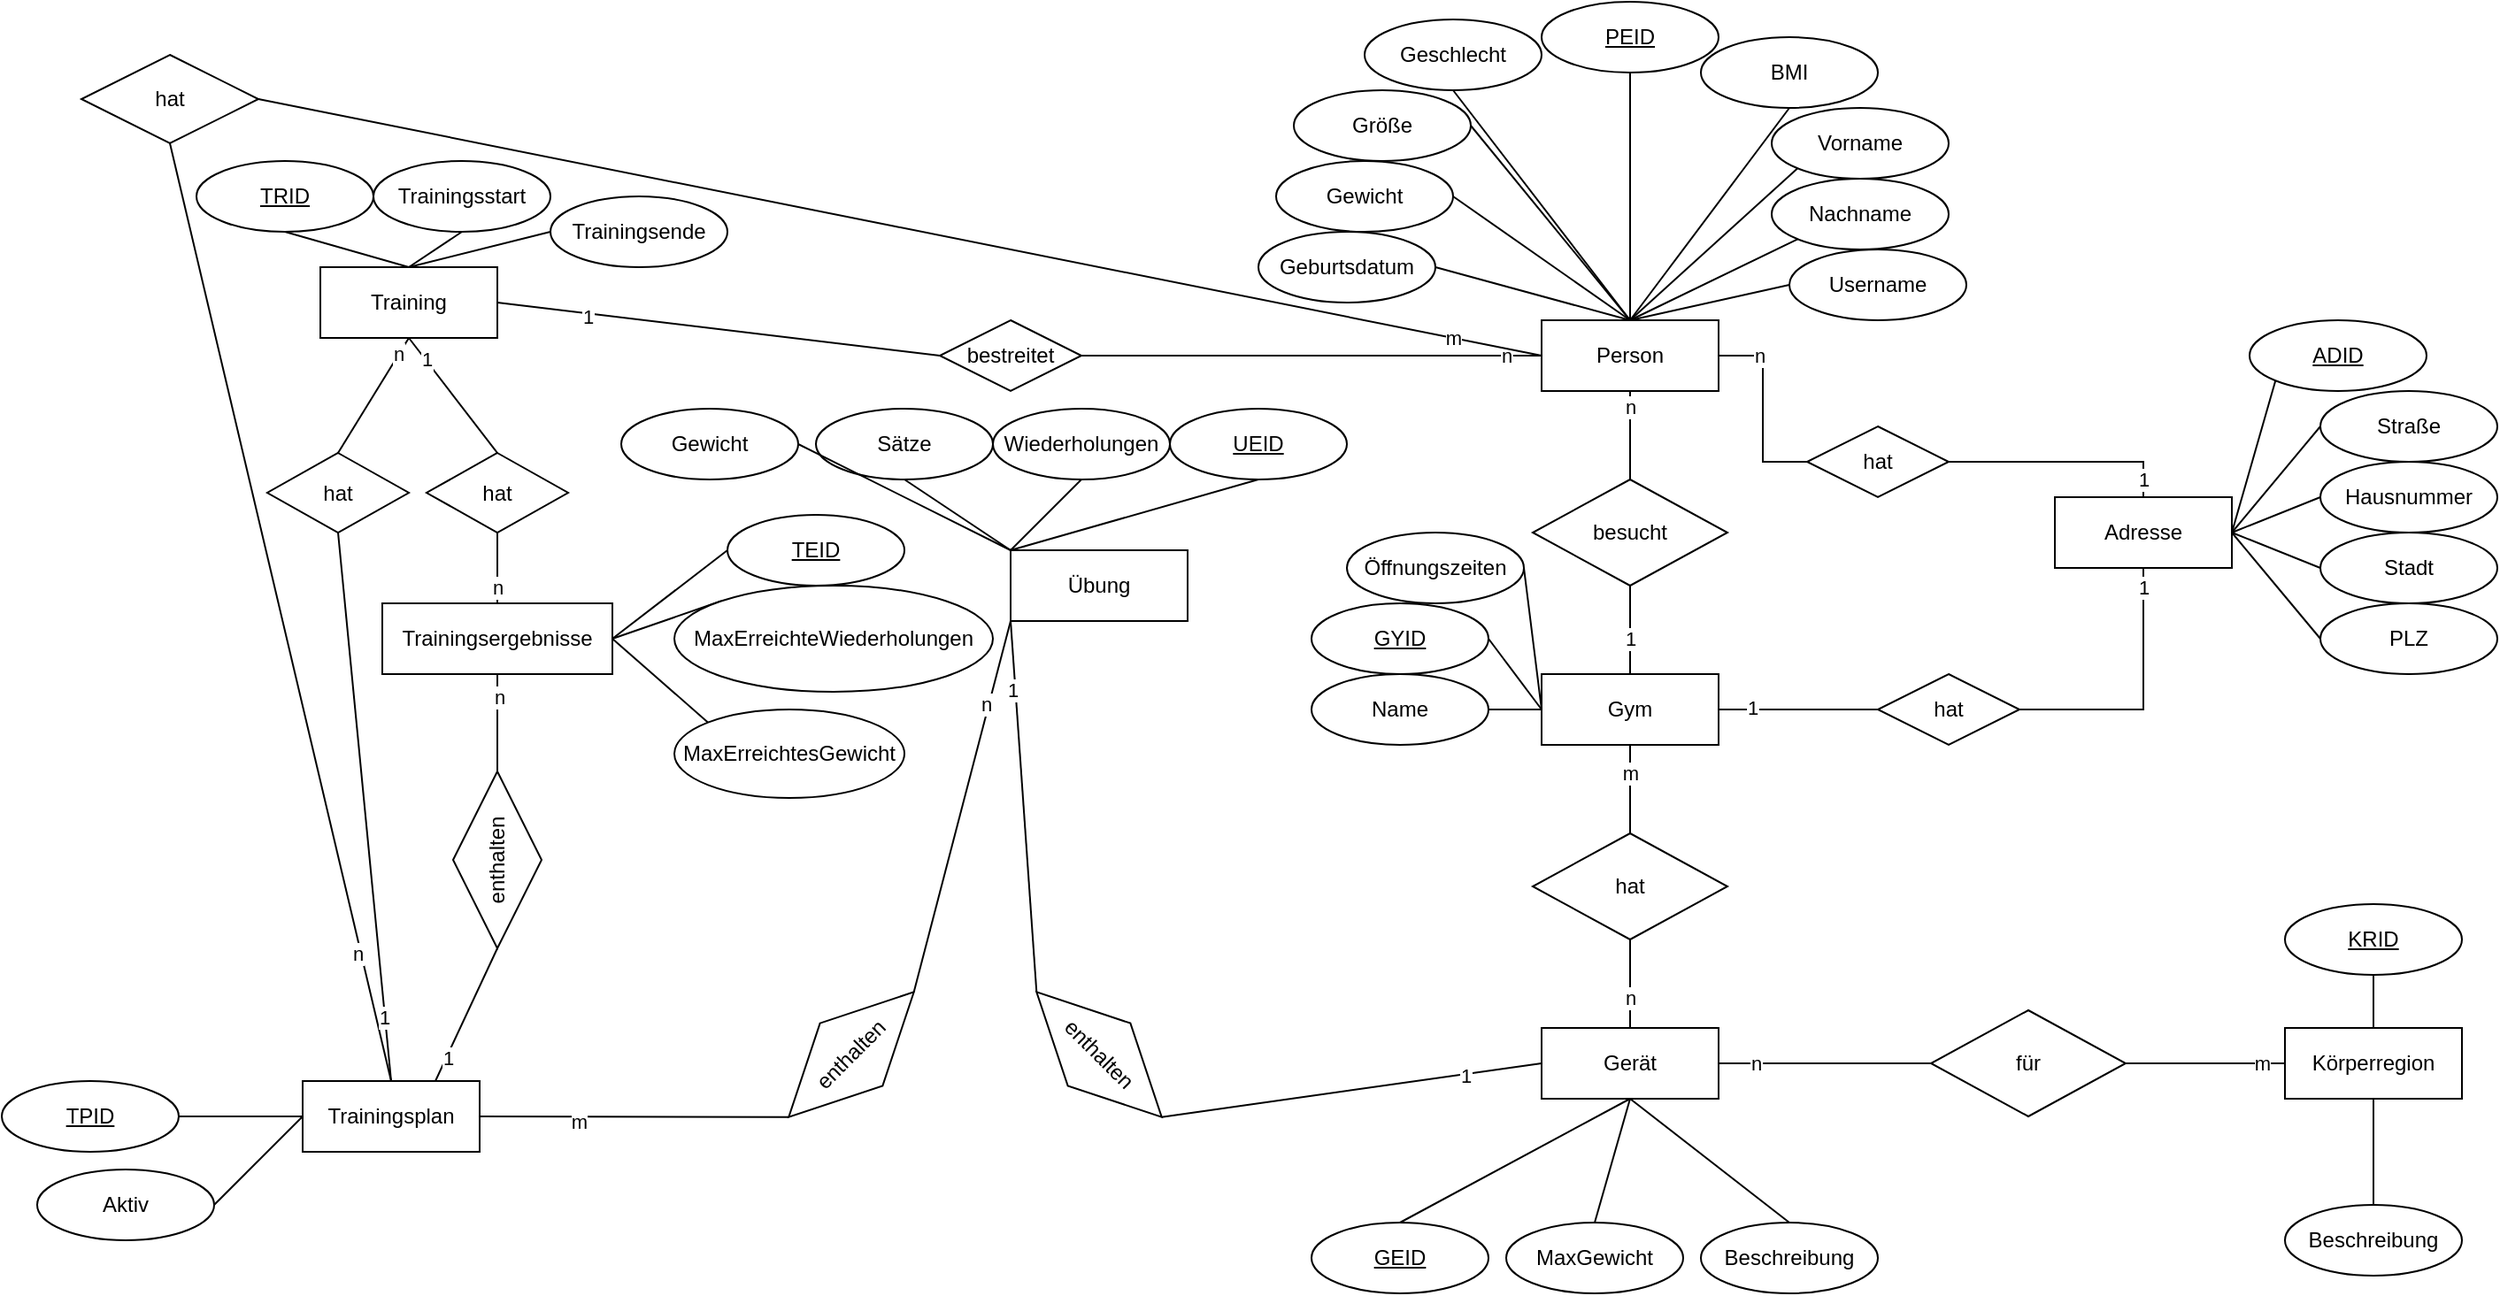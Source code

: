 <mxfile version="19.0.3" type="device"><diagram id="R2lEEEUBdFMjLlhIrx00" name="Page-1"><mxGraphModel dx="1952" dy="857" grid="1" gridSize="10" guides="1" tooltips="1" connect="1" arrows="1" fold="1" page="1" pageScale="1" pageWidth="850" pageHeight="1100" background="none" math="0" shadow="0" extFonts="Permanent Marker^https://fonts.googleapis.com/css?family=Permanent+Marker"><root><mxCell id="0"/><mxCell id="1" parent="0"/><mxCell id="wEIFyuLLMiBeDVuU5zox-15" style="edgeStyle=orthogonalEdgeStyle;rounded=0;orthogonalLoop=1;jettySize=auto;html=1;exitX=0.5;exitY=1;exitDx=0;exitDy=0;entryX=0.5;entryY=0;entryDx=0;entryDy=0;endArrow=none;endFill=0;" parent="1" source="wEIFyuLLMiBeDVuU5zox-1" target="wEIFyuLLMiBeDVuU5zox-14" edge="1"><mxGeometry relative="1" as="geometry"><Array as="points"><mxPoint x="350" y="320"/><mxPoint x="350" y="320"/></Array></mxGeometry></mxCell><mxCell id="wEIFyuLLMiBeDVuU5zox-53" value="n" style="edgeLabel;html=1;align=center;verticalAlign=middle;resizable=0;points=[];rounded=0;" parent="wEIFyuLLMiBeDVuU5zox-15" vertex="1" connectable="0"><mxGeometry x="-0.78" y="1" relative="1" as="geometry"><mxPoint x="-1" y="3" as="offset"/></mxGeometry></mxCell><mxCell id="wEIFyuLLMiBeDVuU5zox-121" style="edgeStyle=none;rounded=0;orthogonalLoop=1;jettySize=auto;html=1;exitX=0;exitY=0.5;exitDx=0;exitDy=0;entryX=1;entryY=0.5;entryDx=0;entryDy=0;endArrow=none;endFill=0;" parent="1" source="wEIFyuLLMiBeDVuU5zox-1" target="wEIFyuLLMiBeDVuU5zox-120" edge="1"><mxGeometry relative="1" as="geometry"/></mxCell><mxCell id="wEIFyuLLMiBeDVuU5zox-124" value="n" style="edgeLabel;html=1;align=center;verticalAlign=middle;resizable=0;points=[];rounded=0;" parent="wEIFyuLLMiBeDVuU5zox-121" vertex="1" connectable="0"><mxGeometry x="-0.509" y="4" relative="1" as="geometry"><mxPoint x="44" y="-4" as="offset"/></mxGeometry></mxCell><mxCell id="-SJj57JJTZvG0uuW9S7T-10" style="edgeStyle=none;rounded=0;orthogonalLoop=1;jettySize=auto;html=1;exitX=0;exitY=0.5;exitDx=0;exitDy=0;endArrow=none;endFill=0;entryX=1;entryY=0.5;entryDx=0;entryDy=0;" parent="1" source="wEIFyuLLMiBeDVuU5zox-1" target="-SJj57JJTZvG0uuW9S7T-9" edge="1"><mxGeometry relative="1" as="geometry"/></mxCell><mxCell id="-SJj57JJTZvG0uuW9S7T-13" value="m" style="edgeLabel;html=1;align=center;verticalAlign=middle;resizable=0;points=[];rounded=0;" parent="-SJj57JJTZvG0uuW9S7T-10" vertex="1" connectable="0"><mxGeometry x="-0.708" y="5" relative="1" as="geometry"><mxPoint x="57" y="6" as="offset"/></mxGeometry></mxCell><mxCell id="wEIFyuLLMiBeDVuU5zox-1" value="Person" style="whiteSpace=wrap;html=1;align=center;rounded=0;" parent="1" vertex="1"><mxGeometry x="300" y="240" width="100" height="40" as="geometry"/></mxCell><mxCell id="wEIFyuLLMiBeDVuU5zox-24" style="edgeStyle=orthogonalEdgeStyle;rounded=0;orthogonalLoop=1;jettySize=auto;html=1;exitX=0.5;exitY=1;exitDx=0;exitDy=0;entryX=0.5;entryY=0;entryDx=0;entryDy=0;endArrow=none;endFill=0;" parent="1" source="wEIFyuLLMiBeDVuU5zox-2" target="wEIFyuLLMiBeDVuU5zox-23" edge="1"><mxGeometry relative="1" as="geometry"><Array as="points"><mxPoint x="350" y="500"/><mxPoint x="350" y="500"/></Array></mxGeometry></mxCell><mxCell id="wEIFyuLLMiBeDVuU5zox-55" value="m" style="edgeLabel;html=1;align=center;verticalAlign=middle;resizable=0;points=[];rounded=0;" parent="wEIFyuLLMiBeDVuU5zox-24" vertex="1" connectable="0"><mxGeometry x="-0.377" y="1" relative="1" as="geometry"><mxPoint x="-1" as="offset"/></mxGeometry></mxCell><mxCell id="wEIFyuLLMiBeDVuU5zox-2" value="Gym" style="whiteSpace=wrap;html=1;align=center;rounded=0;" parent="1" vertex="1"><mxGeometry x="300" y="440" width="100" height="40" as="geometry"/></mxCell><mxCell id="wEIFyuLLMiBeDVuU5zox-27" style="edgeStyle=orthogonalEdgeStyle;rounded=0;orthogonalLoop=1;jettySize=auto;html=1;exitX=1;exitY=0.5;exitDx=0;exitDy=0;endArrow=none;endFill=0;" parent="1" source="wEIFyuLLMiBeDVuU5zox-3" target="wEIFyuLLMiBeDVuU5zox-26" edge="1"><mxGeometry relative="1" as="geometry"/></mxCell><mxCell id="wEIFyuLLMiBeDVuU5zox-57" value="n" style="edgeLabel;html=1;align=center;verticalAlign=middle;resizable=0;points=[];rounded=0;" parent="wEIFyuLLMiBeDVuU5zox-27" vertex="1" connectable="0"><mxGeometry x="-0.649" relative="1" as="geometry"><mxPoint as="offset"/></mxGeometry></mxCell><mxCell id="wEIFyuLLMiBeDVuU5zox-3" value="Gerät" style="whiteSpace=wrap;html=1;align=center;rounded=0;" parent="1" vertex="1"><mxGeometry x="300" y="640" width="100" height="40" as="geometry"/></mxCell><mxCell id="wEIFyuLLMiBeDVuU5zox-4" value="Adresse" style="whiteSpace=wrap;html=1;align=center;rounded=0;" parent="1" vertex="1"><mxGeometry x="590" y="340" width="100" height="40" as="geometry"/></mxCell><mxCell id="wEIFyuLLMiBeDVuU5zox-5" value="Körperregion" style="whiteSpace=wrap;html=1;align=center;rounded=0;" parent="1" vertex="1"><mxGeometry x="720" y="640" width="100" height="40" as="geometry"/></mxCell><mxCell id="wEIFyuLLMiBeDVuU5zox-68" style="edgeStyle=none;rounded=0;orthogonalLoop=1;jettySize=auto;html=1;exitX=0.5;exitY=1;exitDx=0;exitDy=0;endArrow=none;endFill=0;" parent="1" source="wEIFyuLLMiBeDVuU5zox-6" edge="1"><mxGeometry relative="1" as="geometry"><mxPoint x="350" y="240" as="targetPoint"/></mxGeometry></mxCell><mxCell id="wEIFyuLLMiBeDVuU5zox-6" value="Geschlecht" style="ellipse;whiteSpace=wrap;html=1;align=center;rounded=0;" parent="1" vertex="1"><mxGeometry x="200" y="70" width="100" height="40" as="geometry"/></mxCell><mxCell id="wEIFyuLLMiBeDVuU5zox-65" style="edgeStyle=none;rounded=0;orthogonalLoop=1;jettySize=auto;html=1;exitX=1;exitY=0.5;exitDx=0;exitDy=0;entryX=0.5;entryY=0;entryDx=0;entryDy=0;endArrow=none;endFill=0;" parent="1" source="wEIFyuLLMiBeDVuU5zox-7" target="wEIFyuLLMiBeDVuU5zox-1" edge="1"><mxGeometry relative="1" as="geometry"/></mxCell><mxCell id="wEIFyuLLMiBeDVuU5zox-7" value="Geburtsdatum" style="ellipse;whiteSpace=wrap;html=1;align=center;rounded=0;" parent="1" vertex="1"><mxGeometry x="140" y="190" width="100" height="40" as="geometry"/></mxCell><mxCell id="wEIFyuLLMiBeDVuU5zox-66" style="edgeStyle=none;rounded=0;orthogonalLoop=1;jettySize=auto;html=1;exitX=1;exitY=0.5;exitDx=0;exitDy=0;endArrow=none;endFill=0;" parent="1" source="wEIFyuLLMiBeDVuU5zox-8" edge="1"><mxGeometry relative="1" as="geometry"><mxPoint x="350" y="240" as="targetPoint"/></mxGeometry></mxCell><mxCell id="wEIFyuLLMiBeDVuU5zox-8" value="Gewicht" style="ellipse;whiteSpace=wrap;html=1;align=center;rounded=0;" parent="1" vertex="1"><mxGeometry x="150" y="150" width="100" height="40" as="geometry"/></mxCell><mxCell id="wEIFyuLLMiBeDVuU5zox-67" style="edgeStyle=none;rounded=0;orthogonalLoop=1;jettySize=auto;html=1;exitX=1;exitY=0.5;exitDx=0;exitDy=0;endArrow=none;endFill=0;" parent="1" source="wEIFyuLLMiBeDVuU5zox-9" edge="1"><mxGeometry relative="1" as="geometry"><mxPoint x="350" y="240" as="targetPoint"/></mxGeometry></mxCell><mxCell id="wEIFyuLLMiBeDVuU5zox-9" value="Größe" style="ellipse;whiteSpace=wrap;html=1;align=center;rounded=0;" parent="1" vertex="1"><mxGeometry x="160" y="110" width="100" height="40" as="geometry"/></mxCell><mxCell id="wEIFyuLLMiBeDVuU5zox-69" style="edgeStyle=none;rounded=0;orthogonalLoop=1;jettySize=auto;html=1;exitX=0.5;exitY=1;exitDx=0;exitDy=0;endArrow=none;endFill=0;" parent="1" source="wEIFyuLLMiBeDVuU5zox-10" edge="1"><mxGeometry relative="1" as="geometry"><mxPoint x="350" y="240" as="targetPoint"/></mxGeometry></mxCell><mxCell id="wEIFyuLLMiBeDVuU5zox-10" value="BMI" style="ellipse;whiteSpace=wrap;html=1;align=center;rounded=0;" parent="1" vertex="1"><mxGeometry x="390" y="80" width="100" height="40" as="geometry"/></mxCell><mxCell id="wEIFyuLLMiBeDVuU5zox-72" style="edgeStyle=none;rounded=0;orthogonalLoop=1;jettySize=auto;html=1;exitX=0;exitY=0.5;exitDx=0;exitDy=0;entryX=0.5;entryY=0;entryDx=0;entryDy=0;endArrow=none;endFill=0;" parent="1" source="wEIFyuLLMiBeDVuU5zox-11" target="wEIFyuLLMiBeDVuU5zox-1" edge="1"><mxGeometry relative="1" as="geometry"/></mxCell><mxCell id="wEIFyuLLMiBeDVuU5zox-11" value="Username" style="ellipse;whiteSpace=wrap;html=1;align=center;rounded=0;" parent="1" vertex="1"><mxGeometry x="440" y="200" width="100" height="40" as="geometry"/></mxCell><mxCell id="wEIFyuLLMiBeDVuU5zox-71" style="edgeStyle=none;rounded=0;orthogonalLoop=1;jettySize=auto;html=1;exitX=0;exitY=1;exitDx=0;exitDy=0;endArrow=none;endFill=0;" parent="1" source="wEIFyuLLMiBeDVuU5zox-12" edge="1"><mxGeometry relative="1" as="geometry"><mxPoint x="350" y="240" as="targetPoint"/></mxGeometry></mxCell><mxCell id="wEIFyuLLMiBeDVuU5zox-12" value="Nachname" style="ellipse;whiteSpace=wrap;html=1;align=center;rounded=0;" parent="1" vertex="1"><mxGeometry x="430" y="160" width="100" height="40" as="geometry"/></mxCell><mxCell id="wEIFyuLLMiBeDVuU5zox-70" style="edgeStyle=none;rounded=0;orthogonalLoop=1;jettySize=auto;html=1;exitX=0;exitY=1;exitDx=0;exitDy=0;endArrow=none;endFill=0;" parent="1" source="wEIFyuLLMiBeDVuU5zox-13" edge="1"><mxGeometry relative="1" as="geometry"><mxPoint x="350" y="240" as="targetPoint"/></mxGeometry></mxCell><mxCell id="wEIFyuLLMiBeDVuU5zox-13" value="Vorname" style="ellipse;whiteSpace=wrap;html=1;align=center;rounded=0;" parent="1" vertex="1"><mxGeometry x="430" y="120" width="100" height="40" as="geometry"/></mxCell><mxCell id="wEIFyuLLMiBeDVuU5zox-16" style="edgeStyle=orthogonalEdgeStyle;rounded=0;orthogonalLoop=1;jettySize=auto;html=1;exitX=0.5;exitY=1;exitDx=0;exitDy=0;entryX=0.5;entryY=0;entryDx=0;entryDy=0;endArrow=none;endFill=0;" parent="1" source="wEIFyuLLMiBeDVuU5zox-14" target="wEIFyuLLMiBeDVuU5zox-2" edge="1"><mxGeometry relative="1" as="geometry"><Array as="points"><mxPoint x="350" y="400"/><mxPoint x="350" y="400"/></Array></mxGeometry></mxCell><mxCell id="wEIFyuLLMiBeDVuU5zox-54" value="1" style="edgeLabel;html=1;align=center;verticalAlign=middle;resizable=0;points=[];rounded=0;" parent="wEIFyuLLMiBeDVuU5zox-16" vertex="1" connectable="0"><mxGeometry x="0.703" y="-1" relative="1" as="geometry"><mxPoint x="1" y="-13" as="offset"/></mxGeometry></mxCell><mxCell id="wEIFyuLLMiBeDVuU5zox-14" value="besucht" style="shape=rhombus;perimeter=rhombusPerimeter;whiteSpace=wrap;html=1;align=center;rounded=0;" parent="1" vertex="1"><mxGeometry x="295" y="330" width="110" height="60" as="geometry"/></mxCell><mxCell id="wEIFyuLLMiBeDVuU5zox-18" style="edgeStyle=orthogonalEdgeStyle;rounded=0;orthogonalLoop=1;jettySize=auto;html=1;exitX=1;exitY=0.5;exitDx=0;exitDy=0;entryX=0.5;entryY=0;entryDx=0;entryDy=0;endArrow=none;endFill=0;" parent="1" source="wEIFyuLLMiBeDVuU5zox-17" target="wEIFyuLLMiBeDVuU5zox-4" edge="1"><mxGeometry relative="1" as="geometry"/></mxCell><mxCell id="wEIFyuLLMiBeDVuU5zox-51" value="1" style="edgeLabel;html=1;align=center;verticalAlign=middle;resizable=0;points=[];rounded=0;" parent="wEIFyuLLMiBeDVuU5zox-18" vertex="1" connectable="0"><mxGeometry x="0.538" relative="1" as="geometry"><mxPoint x="10" y="10" as="offset"/></mxGeometry></mxCell><mxCell id="wEIFyuLLMiBeDVuU5zox-19" style="edgeStyle=orthogonalEdgeStyle;rounded=0;orthogonalLoop=1;jettySize=auto;html=1;exitX=0;exitY=0.5;exitDx=0;exitDy=0;entryX=1;entryY=0.5;entryDx=0;entryDy=0;endArrow=none;endFill=0;" parent="1" source="wEIFyuLLMiBeDVuU5zox-17" target="wEIFyuLLMiBeDVuU5zox-1" edge="1"><mxGeometry relative="1" as="geometry"/></mxCell><mxCell id="wEIFyuLLMiBeDVuU5zox-50" value="n" style="edgeLabel;html=1;align=center;verticalAlign=middle;resizable=0;points=[];rounded=0;" parent="wEIFyuLLMiBeDVuU5zox-19" vertex="1" connectable="0"><mxGeometry x="0.592" relative="1" as="geometry"><mxPoint as="offset"/></mxGeometry></mxCell><mxCell id="wEIFyuLLMiBeDVuU5zox-17" value="hat" style="shape=rhombus;perimeter=rhombusPerimeter;whiteSpace=wrap;html=1;align=center;rounded=0;" parent="1" vertex="1"><mxGeometry x="450" y="300" width="80" height="40" as="geometry"/></mxCell><mxCell id="wEIFyuLLMiBeDVuU5zox-21" style="edgeStyle=orthogonalEdgeStyle;rounded=0;orthogonalLoop=1;jettySize=auto;html=1;exitX=0;exitY=0.5;exitDx=0;exitDy=0;entryX=1;entryY=0.5;entryDx=0;entryDy=0;endArrow=none;endFill=0;" parent="1" source="wEIFyuLLMiBeDVuU5zox-20" target="wEIFyuLLMiBeDVuU5zox-2" edge="1"><mxGeometry relative="1" as="geometry"/></mxCell><mxCell id="wEIFyuLLMiBeDVuU5zox-48" value="1" style="edgeLabel;html=1;align=center;verticalAlign=middle;resizable=0;points=[];rounded=0;" parent="wEIFyuLLMiBeDVuU5zox-21" vertex="1" connectable="0"><mxGeometry x="0.592" y="-1" relative="1" as="geometry"><mxPoint as="offset"/></mxGeometry></mxCell><mxCell id="wEIFyuLLMiBeDVuU5zox-22" style="edgeStyle=orthogonalEdgeStyle;rounded=0;orthogonalLoop=1;jettySize=auto;html=1;exitX=1;exitY=0.5;exitDx=0;exitDy=0;entryX=0.5;entryY=1;entryDx=0;entryDy=0;endArrow=none;endFill=0;" parent="1" source="wEIFyuLLMiBeDVuU5zox-20" target="wEIFyuLLMiBeDVuU5zox-4" edge="1"><mxGeometry relative="1" as="geometry"/></mxCell><mxCell id="wEIFyuLLMiBeDVuU5zox-49" value="1" style="edgeLabel;html=1;align=center;verticalAlign=middle;resizable=0;points=[];rounded=0;" parent="wEIFyuLLMiBeDVuU5zox-22" vertex="1" connectable="0"><mxGeometry x="0.634" relative="1" as="geometry"><mxPoint y="-17" as="offset"/></mxGeometry></mxCell><mxCell id="wEIFyuLLMiBeDVuU5zox-20" value="hat" style="shape=rhombus;perimeter=rhombusPerimeter;whiteSpace=wrap;html=1;align=center;rounded=0;" parent="1" vertex="1"><mxGeometry x="490" y="440" width="80" height="40" as="geometry"/></mxCell><mxCell id="wEIFyuLLMiBeDVuU5zox-25" style="edgeStyle=orthogonalEdgeStyle;rounded=0;orthogonalLoop=1;jettySize=auto;html=1;exitX=0.5;exitY=1;exitDx=0;exitDy=0;entryX=0.5;entryY=0;entryDx=0;entryDy=0;endArrow=none;endFill=0;" parent="1" source="wEIFyuLLMiBeDVuU5zox-23" target="wEIFyuLLMiBeDVuU5zox-3" edge="1"><mxGeometry relative="1" as="geometry"><Array as="points"><mxPoint x="350" y="620"/><mxPoint x="350" y="620"/></Array></mxGeometry></mxCell><mxCell id="wEIFyuLLMiBeDVuU5zox-56" value="n" style="edgeLabel;html=1;align=center;verticalAlign=middle;resizable=0;points=[];rounded=0;" parent="wEIFyuLLMiBeDVuU5zox-25" vertex="1" connectable="0"><mxGeometry x="0.305" y="1" relative="1" as="geometry"><mxPoint x="-1" as="offset"/></mxGeometry></mxCell><mxCell id="wEIFyuLLMiBeDVuU5zox-23" value="hat" style="shape=rhombus;perimeter=rhombusPerimeter;whiteSpace=wrap;html=1;align=center;rounded=0;" parent="1" vertex="1"><mxGeometry x="295" y="530" width="110" height="60" as="geometry"/></mxCell><mxCell id="wEIFyuLLMiBeDVuU5zox-28" style="edgeStyle=orthogonalEdgeStyle;rounded=0;orthogonalLoop=1;jettySize=auto;html=1;exitX=1;exitY=0.5;exitDx=0;exitDy=0;entryX=0;entryY=0.5;entryDx=0;entryDy=0;endArrow=none;endFill=0;" parent="1" source="wEIFyuLLMiBeDVuU5zox-26" target="wEIFyuLLMiBeDVuU5zox-5" edge="1"><mxGeometry relative="1" as="geometry"/></mxCell><mxCell id="wEIFyuLLMiBeDVuU5zox-58" value="m" style="edgeLabel;html=1;align=center;verticalAlign=middle;resizable=0;points=[];rounded=0;" parent="wEIFyuLLMiBeDVuU5zox-28" vertex="1" connectable="0"><mxGeometry x="0.713" relative="1" as="geometry"><mxPoint as="offset"/></mxGeometry></mxCell><mxCell id="wEIFyuLLMiBeDVuU5zox-26" value="für" style="shape=rhombus;perimeter=rhombusPerimeter;whiteSpace=wrap;html=1;align=center;rounded=0;" parent="1" vertex="1"><mxGeometry x="520" y="630" width="110" height="60" as="geometry"/></mxCell><mxCell id="wEIFyuLLMiBeDVuU5zox-64" style="edgeStyle=none;rounded=0;orthogonalLoop=1;jettySize=auto;html=1;exitX=0;exitY=0.5;exitDx=0;exitDy=0;endArrow=none;endFill=0;" parent="1" source="wEIFyuLLMiBeDVuU5zox-40" edge="1"><mxGeometry relative="1" as="geometry"><mxPoint x="690" y="360.0" as="targetPoint"/></mxGeometry></mxCell><mxCell id="wEIFyuLLMiBeDVuU5zox-40" value="Straße" style="ellipse;whiteSpace=wrap;html=1;align=center;rounded=0;" parent="1" vertex="1"><mxGeometry x="740" y="280" width="100" height="40" as="geometry"/></mxCell><mxCell id="wEIFyuLLMiBeDVuU5zox-61" style="edgeStyle=none;rounded=0;orthogonalLoop=1;jettySize=auto;html=1;exitX=0;exitY=0.5;exitDx=0;exitDy=0;entryX=1;entryY=0.5;entryDx=0;entryDy=0;endArrow=none;endFill=0;" parent="1" source="wEIFyuLLMiBeDVuU5zox-41" edge="1"><mxGeometry relative="1" as="geometry"><mxPoint x="690" y="360" as="targetPoint"/></mxGeometry></mxCell><mxCell id="wEIFyuLLMiBeDVuU5zox-41" value="Hausnummer" style="ellipse;whiteSpace=wrap;html=1;align=center;rounded=0;" parent="1" vertex="1"><mxGeometry x="740" y="320" width="100" height="40" as="geometry"/></mxCell><mxCell id="wEIFyuLLMiBeDVuU5zox-62" style="edgeStyle=none;rounded=0;orthogonalLoop=1;jettySize=auto;html=1;exitX=0;exitY=0.5;exitDx=0;exitDy=0;endArrow=none;endFill=0;" parent="1" source="wEIFyuLLMiBeDVuU5zox-42" edge="1"><mxGeometry relative="1" as="geometry"><mxPoint x="690" y="360.0" as="targetPoint"/></mxGeometry></mxCell><mxCell id="wEIFyuLLMiBeDVuU5zox-42" value="Stadt" style="ellipse;whiteSpace=wrap;html=1;align=center;rounded=0;" parent="1" vertex="1"><mxGeometry x="740" y="360" width="100" height="40" as="geometry"/></mxCell><mxCell id="wEIFyuLLMiBeDVuU5zox-63" style="edgeStyle=none;rounded=0;orthogonalLoop=1;jettySize=auto;html=1;exitX=0;exitY=0.5;exitDx=0;exitDy=0;endArrow=none;endFill=0;" parent="1" source="wEIFyuLLMiBeDVuU5zox-43" edge="1"><mxGeometry relative="1" as="geometry"><mxPoint x="690" y="360.0" as="targetPoint"/></mxGeometry></mxCell><mxCell id="wEIFyuLLMiBeDVuU5zox-43" value="PLZ" style="ellipse;whiteSpace=wrap;html=1;align=center;rounded=0;" parent="1" vertex="1"><mxGeometry x="740" y="400" width="100" height="40" as="geometry"/></mxCell><mxCell id="wEIFyuLLMiBeDVuU5zox-74" style="edgeStyle=none;rounded=0;orthogonalLoop=1;jettySize=auto;html=1;exitX=1;exitY=0.5;exitDx=0;exitDy=0;entryX=0;entryY=0.5;entryDx=0;entryDy=0;endArrow=none;endFill=0;" parent="1" source="wEIFyuLLMiBeDVuU5zox-73" target="wEIFyuLLMiBeDVuU5zox-2" edge="1"><mxGeometry relative="1" as="geometry"/></mxCell><mxCell id="wEIFyuLLMiBeDVuU5zox-73" value="Öffnungszeiten" style="ellipse;whiteSpace=wrap;html=1;align=center;rounded=0;" parent="1" vertex="1"><mxGeometry x="190" y="360" width="100" height="40" as="geometry"/></mxCell><mxCell id="wEIFyuLLMiBeDVuU5zox-80" style="edgeStyle=none;rounded=0;orthogonalLoop=1;jettySize=auto;html=1;exitX=0.5;exitY=1;exitDx=0;exitDy=0;endArrow=none;endFill=0;" parent="1" source="wEIFyuLLMiBeDVuU5zox-77" edge="1"><mxGeometry relative="1" as="geometry"><mxPoint x="350" y="240" as="targetPoint"/></mxGeometry></mxCell><mxCell id="wEIFyuLLMiBeDVuU5zox-77" value="PEID" style="ellipse;whiteSpace=wrap;html=1;align=center;fontStyle=4;rounded=0;" parent="1" vertex="1"><mxGeometry x="300" y="60" width="100" height="40" as="geometry"/></mxCell><mxCell id="wEIFyuLLMiBeDVuU5zox-79" style="edgeStyle=none;rounded=0;orthogonalLoop=1;jettySize=auto;html=1;exitX=0;exitY=1;exitDx=0;exitDy=0;endArrow=none;endFill=0;" parent="1" source="wEIFyuLLMiBeDVuU5zox-78" edge="1"><mxGeometry relative="1" as="geometry"><mxPoint x="690" y="360" as="targetPoint"/></mxGeometry></mxCell><mxCell id="wEIFyuLLMiBeDVuU5zox-78" value="ADID" style="ellipse;whiteSpace=wrap;html=1;align=center;fontStyle=4;rounded=0;" parent="1" vertex="1"><mxGeometry x="700" y="240" width="100" height="40" as="geometry"/></mxCell><mxCell id="KrOBq_XCXk3l5a9XNBFk-34" style="edgeStyle=none;rounded=0;orthogonalLoop=1;jettySize=auto;html=1;exitX=0.5;exitY=0;exitDx=0;exitDy=0;entryX=0.5;entryY=1;entryDx=0;entryDy=0;endArrow=none;endFill=0;" parent="1" source="wEIFyuLLMiBeDVuU5zox-81" target="wEIFyuLLMiBeDVuU5zox-3" edge="1"><mxGeometry relative="1" as="geometry"/></mxCell><mxCell id="wEIFyuLLMiBeDVuU5zox-81" value="GEID" style="ellipse;whiteSpace=wrap;html=1;align=center;fontStyle=4;rounded=0;" parent="1" vertex="1"><mxGeometry x="170" y="750" width="100" height="40" as="geometry"/></mxCell><mxCell id="wEIFyuLLMiBeDVuU5zox-84" style="edgeStyle=none;rounded=0;orthogonalLoop=1;jettySize=auto;html=1;exitX=0.5;exitY=1;exitDx=0;exitDy=0;endArrow=none;endFill=0;" parent="1" source="wEIFyuLLMiBeDVuU5zox-83" target="wEIFyuLLMiBeDVuU5zox-5" edge="1"><mxGeometry relative="1" as="geometry"/></mxCell><mxCell id="wEIFyuLLMiBeDVuU5zox-83" value="KRID" style="ellipse;whiteSpace=wrap;html=1;align=center;fontStyle=4;rounded=0;" parent="1" vertex="1"><mxGeometry x="720" y="570" width="100" height="40" as="geometry"/></mxCell><mxCell id="wEIFyuLLMiBeDVuU5zox-86" style="edgeStyle=none;rounded=0;orthogonalLoop=1;jettySize=auto;html=1;exitX=1;exitY=0.5;exitDx=0;exitDy=0;entryX=0;entryY=0.5;entryDx=0;entryDy=0;endArrow=none;endFill=0;" parent="1" source="wEIFyuLLMiBeDVuU5zox-85" target="wEIFyuLLMiBeDVuU5zox-2" edge="1"><mxGeometry relative="1" as="geometry"/></mxCell><mxCell id="wEIFyuLLMiBeDVuU5zox-85" value="GYID" style="ellipse;whiteSpace=wrap;html=1;align=center;fontStyle=4;rounded=0;" parent="1" vertex="1"><mxGeometry x="170" y="400" width="100" height="40" as="geometry"/></mxCell><mxCell id="25" style="edgeStyle=none;html=1;exitX=0.75;exitY=0;exitDx=0;exitDy=0;entryX=0;entryY=0.5;entryDx=0;entryDy=0;endArrow=none;endFill=0;" parent="1" source="wEIFyuLLMiBeDVuU5zox-87" target="24" edge="1"><mxGeometry relative="1" as="geometry"/></mxCell><mxCell id="28" value="1" style="edgeLabel;html=1;align=center;verticalAlign=middle;resizable=0;points=[];" parent="25" vertex="1" connectable="0"><mxGeometry x="-0.639" y="-1" relative="1" as="geometry"><mxPoint as="offset"/></mxGeometry></mxCell><mxCell id="wEIFyuLLMiBeDVuU5zox-87" value="Trainingsplan" style="whiteSpace=wrap;html=1;align=center;rounded=0;" parent="1" vertex="1"><mxGeometry x="-400" y="670" width="100" height="40" as="geometry"/></mxCell><mxCell id="wEIFyuLLMiBeDVuU5zox-107" style="edgeStyle=none;rounded=0;orthogonalLoop=1;jettySize=auto;html=1;exitX=1;exitY=0.5;exitDx=0;exitDy=0;endArrow=none;endFill=0;entryX=0;entryY=0.5;entryDx=0;entryDy=0;" parent="1" source="wEIFyuLLMiBeDVuU5zox-106" target="wEIFyuLLMiBeDVuU5zox-87" edge="1"><mxGeometry relative="1" as="geometry"><mxPoint x="-30" y="525" as="targetPoint"/></mxGeometry></mxCell><mxCell id="wEIFyuLLMiBeDVuU5zox-106" value="TPID" style="ellipse;whiteSpace=wrap;html=1;align=center;fontStyle=4;rounded=0;" parent="1" vertex="1"><mxGeometry x="-570" y="670" width="100" height="40" as="geometry"/></mxCell><mxCell id="19" style="edgeStyle=none;html=1;exitX=0.5;exitY=1;exitDx=0;exitDy=0;entryX=0.5;entryY=0;entryDx=0;entryDy=0;endArrow=none;endFill=0;" parent="1" source="wEIFyuLLMiBeDVuU5zox-114" target="18" edge="1"><mxGeometry relative="1" as="geometry"/></mxCell><mxCell id="22" value="1" style="edgeLabel;html=1;align=center;verticalAlign=middle;resizable=0;points=[];" parent="19" vertex="1" connectable="0"><mxGeometry x="-0.632" y="1" relative="1" as="geometry"><mxPoint as="offset"/></mxGeometry></mxCell><mxCell id="wEIFyuLLMiBeDVuU5zox-114" value="Training" style="whiteSpace=wrap;html=1;align=center;rounded=0;" parent="1" vertex="1"><mxGeometry x="-390" y="210" width="100" height="40" as="geometry"/></mxCell><mxCell id="wEIFyuLLMiBeDVuU5zox-122" style="edgeStyle=none;rounded=0;orthogonalLoop=1;jettySize=auto;html=1;exitX=0;exitY=0.5;exitDx=0;exitDy=0;entryX=1;entryY=0.5;entryDx=0;entryDy=0;endArrow=none;endFill=0;" parent="1" source="wEIFyuLLMiBeDVuU5zox-120" target="wEIFyuLLMiBeDVuU5zox-114" edge="1"><mxGeometry relative="1" as="geometry"/></mxCell><mxCell id="wEIFyuLLMiBeDVuU5zox-123" value="1" style="edgeLabel;html=1;align=center;verticalAlign=middle;resizable=0;points=[];rounded=0;" parent="wEIFyuLLMiBeDVuU5zox-122" vertex="1" connectable="0"><mxGeometry x="0.515" y="3" relative="1" as="geometry"><mxPoint x="-10" y="-3" as="offset"/></mxGeometry></mxCell><mxCell id="wEIFyuLLMiBeDVuU5zox-120" value="bestreitet" style="shape=rhombus;perimeter=rhombusPerimeter;whiteSpace=wrap;html=1;align=center;rounded=0;" parent="1" vertex="1"><mxGeometry x="-40" y="240" width="80" height="40" as="geometry"/></mxCell><mxCell id="3" style="edgeStyle=none;html=1;exitX=0.5;exitY=1;exitDx=0;exitDy=0;entryX=0.5;entryY=0;entryDx=0;entryDy=0;endArrow=none;endFill=0;rounded=0;" parent="1" source="2" target="wEIFyuLLMiBeDVuU5zox-114" edge="1"><mxGeometry relative="1" as="geometry"/></mxCell><mxCell id="2" value="TRID" style="ellipse;whiteSpace=wrap;html=1;align=center;fontStyle=4;rounded=0;" parent="1" vertex="1"><mxGeometry x="-460" y="150" width="100" height="40" as="geometry"/></mxCell><mxCell id="-SJj57JJTZvG0uuW9S7T-7" style="edgeStyle=none;rounded=0;orthogonalLoop=1;jettySize=auto;html=1;exitX=0.5;exitY=1;exitDx=0;exitDy=0;endArrow=none;endFill=0;entryX=0.5;entryY=0;entryDx=0;entryDy=0;" parent="1" source="-SJj57JJTZvG0uuW9S7T-5" target="wEIFyuLLMiBeDVuU5zox-114" edge="1"><mxGeometry relative="1" as="geometry"><mxPoint x="-170" y="247.07" as="targetPoint"/></mxGeometry></mxCell><mxCell id="-SJj57JJTZvG0uuW9S7T-5" value="Trainingsstart" style="ellipse;whiteSpace=wrap;html=1;align=center;rounded=0;" parent="1" vertex="1"><mxGeometry x="-360" y="150" width="100" height="40" as="geometry"/></mxCell><mxCell id="-SJj57JJTZvG0uuW9S7T-11" style="edgeStyle=none;rounded=0;orthogonalLoop=1;jettySize=auto;html=1;exitX=0.5;exitY=1;exitDx=0;exitDy=0;entryX=0.5;entryY=0;entryDx=0;entryDy=0;endArrow=none;endFill=0;" parent="1" source="-SJj57JJTZvG0uuW9S7T-9" target="wEIFyuLLMiBeDVuU5zox-87" edge="1"><mxGeometry relative="1" as="geometry"/></mxCell><mxCell id="-SJj57JJTZvG0uuW9S7T-12" value="n" style="edgeLabel;html=1;align=center;verticalAlign=middle;resizable=0;points=[];rounded=0;" parent="-SJj57JJTZvG0uuW9S7T-11" vertex="1" connectable="0"><mxGeometry x="0.727" y="-1" relative="1" as="geometry"><mxPoint x="-1" as="offset"/></mxGeometry></mxCell><mxCell id="-SJj57JJTZvG0uuW9S7T-9" value="hat" style="shape=rhombus;perimeter=rhombusPerimeter;whiteSpace=wrap;html=1;align=center;rounded=0;" parent="1" vertex="1"><mxGeometry x="-525" y="90" width="100" height="50" as="geometry"/></mxCell><mxCell id="KrOBq_XCXk3l5a9XNBFk-12" style="edgeStyle=none;rounded=0;orthogonalLoop=1;jettySize=auto;html=1;exitX=0.5;exitY=1;exitDx=0;exitDy=0;entryX=0.5;entryY=0;entryDx=0;entryDy=0;endArrow=none;endFill=0;" parent="1" source="KrOBq_XCXk3l5a9XNBFk-11" target="wEIFyuLLMiBeDVuU5zox-87" edge="1"><mxGeometry relative="1" as="geometry"/></mxCell><mxCell id="KrOBq_XCXk3l5a9XNBFk-14" value="1" style="edgeLabel;html=1;align=center;verticalAlign=middle;resizable=0;points=[];rounded=0;" parent="KrOBq_XCXk3l5a9XNBFk-12" vertex="1" connectable="0"><mxGeometry x="0.765" y="-1" relative="1" as="geometry"><mxPoint as="offset"/></mxGeometry></mxCell><mxCell id="KrOBq_XCXk3l5a9XNBFk-13" style="edgeStyle=none;rounded=0;orthogonalLoop=1;jettySize=auto;html=1;exitX=0.5;exitY=0;exitDx=0;exitDy=0;entryX=0.5;entryY=1;entryDx=0;entryDy=0;endArrow=none;endFill=0;" parent="1" source="KrOBq_XCXk3l5a9XNBFk-11" target="wEIFyuLLMiBeDVuU5zox-114" edge="1"><mxGeometry relative="1" as="geometry"/></mxCell><mxCell id="KrOBq_XCXk3l5a9XNBFk-15" value="n" style="edgeLabel;html=1;align=center;verticalAlign=middle;resizable=0;points=[];rounded=0;" parent="KrOBq_XCXk3l5a9XNBFk-13" vertex="1" connectable="0"><mxGeometry x="0.72" y="1" relative="1" as="geometry"><mxPoint as="offset"/></mxGeometry></mxCell><mxCell id="KrOBq_XCXk3l5a9XNBFk-11" value="hat" style="shape=rhombus;perimeter=rhombusPerimeter;whiteSpace=wrap;html=1;align=center;rounded=0;" parent="1" vertex="1"><mxGeometry x="-420" y="315" width="80" height="45" as="geometry"/></mxCell><mxCell id="7" style="edgeStyle=none;html=1;exitX=0.5;exitY=0;exitDx=0;exitDy=0;entryX=0.5;entryY=1;entryDx=0;entryDy=0;endArrow=none;endFill=0;rounded=0;" parent="1" source="6" target="wEIFyuLLMiBeDVuU5zox-3" edge="1"><mxGeometry relative="1" as="geometry"/></mxCell><mxCell id="6" value="MaxGewicht" style="ellipse;whiteSpace=wrap;html=1;align=center;rounded=0;" parent="1" vertex="1"><mxGeometry x="280" y="750" width="100" height="40" as="geometry"/></mxCell><mxCell id="9" style="edgeStyle=none;html=1;exitX=0.5;exitY=0;exitDx=0;exitDy=0;entryX=0.5;entryY=1;entryDx=0;entryDy=0;endArrow=none;endFill=0;rounded=0;" parent="1" source="8" target="wEIFyuLLMiBeDVuU5zox-5" edge="1"><mxGeometry relative="1" as="geometry"/></mxCell><mxCell id="8" value="Beschreibung" style="ellipse;whiteSpace=wrap;html=1;align=center;rounded=0;" parent="1" vertex="1"><mxGeometry x="720" y="740" width="100" height="40" as="geometry"/></mxCell><mxCell id="b9tBOBXwWgVjMq5l8gpy-29" style="edgeStyle=none;rounded=0;orthogonalLoop=1;jettySize=auto;html=1;exitX=0;exitY=1;exitDx=0;exitDy=0;entryX=0;entryY=0.5;entryDx=0;entryDy=0;endArrow=none;endFill=0;" parent="1" source="b9tBOBXwWgVjMq5l8gpy-10" target="b9tBOBXwWgVjMq5l8gpy-28" edge="1"><mxGeometry relative="1" as="geometry"/></mxCell><mxCell id="b9tBOBXwWgVjMq5l8gpy-31" value="1" style="edgeLabel;html=1;align=center;verticalAlign=middle;resizable=0;points=[];rounded=0;" parent="b9tBOBXwWgVjMq5l8gpy-29" connectable="0" vertex="1"><mxGeometry x="-0.63" y="-2" relative="1" as="geometry"><mxPoint as="offset"/></mxGeometry></mxCell><mxCell id="b9tBOBXwWgVjMq5l8gpy-10" value="Übung" style="whiteSpace=wrap;html=1;align=center;rounded=0;" parent="1" vertex="1"><mxGeometry y="370" width="100" height="40" as="geometry"/></mxCell><mxCell id="b9tBOBXwWgVjMq5l8gpy-12" style="rounded=0;orthogonalLoop=1;jettySize=auto;html=1;exitX=1;exitY=0.5;exitDx=0;exitDy=0;entryX=0;entryY=0.5;entryDx=0;entryDy=0;endArrow=none;endFill=0;" parent="1" source="b9tBOBXwWgVjMq5l8gpy-11" target="wEIFyuLLMiBeDVuU5zox-87" edge="1"><mxGeometry relative="1" as="geometry"/></mxCell><mxCell id="b9tBOBXwWgVjMq5l8gpy-11" value="Aktiv" style="ellipse;whiteSpace=wrap;html=1;align=center;rounded=0;" parent="1" vertex="1"><mxGeometry x="-550" y="720" width="100" height="40" as="geometry"/></mxCell><mxCell id="b9tBOBXwWgVjMq5l8gpy-17" style="edgeStyle=none;rounded=0;orthogonalLoop=1;jettySize=auto;html=1;exitX=0.5;exitY=1;exitDx=0;exitDy=0;endArrow=none;endFill=0;entryX=0;entryY=0;entryDx=0;entryDy=0;" parent="1" source="b9tBOBXwWgVjMq5l8gpy-13" target="b9tBOBXwWgVjMq5l8gpy-10" edge="1"><mxGeometry relative="1" as="geometry"><mxPoint x="60" y="480" as="targetPoint"/></mxGeometry></mxCell><mxCell id="b9tBOBXwWgVjMq5l8gpy-13" value="Sätze" style="ellipse;whiteSpace=wrap;html=1;align=center;rounded=0;" parent="1" vertex="1"><mxGeometry x="-110" y="290" width="100" height="40" as="geometry"/></mxCell><mxCell id="b9tBOBXwWgVjMq5l8gpy-16" style="edgeStyle=none;rounded=0;orthogonalLoop=1;jettySize=auto;html=1;exitX=0.5;exitY=1;exitDx=0;exitDy=0;entryX=0;entryY=0;entryDx=0;entryDy=0;endArrow=none;endFill=0;" parent="1" source="b9tBOBXwWgVjMq5l8gpy-14" target="b9tBOBXwWgVjMq5l8gpy-10" edge="1"><mxGeometry relative="1" as="geometry"/></mxCell><mxCell id="b9tBOBXwWgVjMq5l8gpy-14" value="Wiederholungen" style="ellipse;whiteSpace=wrap;html=1;align=center;rounded=0;" parent="1" vertex="1"><mxGeometry x="-10" y="290" width="100" height="40" as="geometry"/></mxCell><mxCell id="b9tBOBXwWgVjMq5l8gpy-18" style="edgeStyle=none;rounded=0;orthogonalLoop=1;jettySize=auto;html=1;exitX=1;exitY=0.5;exitDx=0;exitDy=0;entryX=0;entryY=0;entryDx=0;entryDy=0;endArrow=none;endFill=0;" parent="1" source="b9tBOBXwWgVjMq5l8gpy-15" target="b9tBOBXwWgVjMq5l8gpy-10" edge="1"><mxGeometry relative="1" as="geometry"/></mxCell><mxCell id="b9tBOBXwWgVjMq5l8gpy-15" value="Gewicht" style="ellipse;whiteSpace=wrap;html=1;align=center;rounded=0;" parent="1" vertex="1"><mxGeometry x="-220" y="290" width="100" height="40" as="geometry"/></mxCell><mxCell id="b9tBOBXwWgVjMq5l8gpy-20" style="edgeStyle=none;rounded=0;orthogonalLoop=1;jettySize=auto;html=1;exitX=0.5;exitY=1;exitDx=0;exitDy=0;endArrow=none;endFill=0;entryX=0;entryY=0;entryDx=0;entryDy=0;" parent="1" source="b9tBOBXwWgVjMq5l8gpy-19" target="b9tBOBXwWgVjMq5l8gpy-10" edge="1"><mxGeometry relative="1" as="geometry"><mxPoint x="60" y="480" as="targetPoint"/></mxGeometry></mxCell><mxCell id="b9tBOBXwWgVjMq5l8gpy-19" value="UEID" style="ellipse;whiteSpace=wrap;html=1;align=center;fontStyle=4;rounded=0;" parent="1" vertex="1"><mxGeometry x="90" y="290" width="100" height="40" as="geometry"/></mxCell><mxCell id="b9tBOBXwWgVjMq5l8gpy-23" style="edgeStyle=none;rounded=0;orthogonalLoop=1;jettySize=auto;html=1;exitX=1;exitY=0.5;exitDx=0;exitDy=0;entryX=0;entryY=1;entryDx=0;entryDy=0;endArrow=none;endFill=0;" parent="1" source="b9tBOBXwWgVjMq5l8gpy-21" target="b9tBOBXwWgVjMq5l8gpy-10" edge="1"><mxGeometry relative="1" as="geometry"/></mxCell><mxCell id="b9tBOBXwWgVjMq5l8gpy-25" value="n" style="edgeLabel;html=1;align=center;verticalAlign=middle;resizable=0;points=[];rounded=0;" parent="b9tBOBXwWgVjMq5l8gpy-23" connectable="0" vertex="1"><mxGeometry x="0.545" y="2" relative="1" as="geometry"><mxPoint as="offset"/></mxGeometry></mxCell><mxCell id="b9tBOBXwWgVjMq5l8gpy-26" style="edgeStyle=none;rounded=0;orthogonalLoop=1;jettySize=auto;html=1;exitX=0;exitY=0.5;exitDx=0;exitDy=0;entryX=1;entryY=0.5;entryDx=0;entryDy=0;endArrow=none;endFill=0;" parent="1" source="b9tBOBXwWgVjMq5l8gpy-21" target="wEIFyuLLMiBeDVuU5zox-87" edge="1"><mxGeometry relative="1" as="geometry"/></mxCell><mxCell id="b9tBOBXwWgVjMq5l8gpy-27" value="m" style="edgeLabel;html=1;align=center;verticalAlign=middle;resizable=0;points=[];rounded=0;" parent="b9tBOBXwWgVjMq5l8gpy-26" connectable="0" vertex="1"><mxGeometry x="0.361" y="3" relative="1" as="geometry"><mxPoint as="offset"/></mxGeometry></mxCell><mxCell id="b9tBOBXwWgVjMq5l8gpy-21" value="enthalten" style="shape=rhombus;perimeter=rhombusPerimeter;whiteSpace=wrap;html=1;align=center;rotation=-45;rounded=0;" parent="1" vertex="1"><mxGeometry x="-140" y="630" width="100" height="50" as="geometry"/></mxCell><mxCell id="b9tBOBXwWgVjMq5l8gpy-30" style="edgeStyle=none;rounded=0;orthogonalLoop=1;jettySize=auto;html=1;exitX=1;exitY=0.5;exitDx=0;exitDy=0;entryX=0;entryY=0.5;entryDx=0;entryDy=0;endArrow=none;endFill=0;" parent="1" source="b9tBOBXwWgVjMq5l8gpy-28" target="wEIFyuLLMiBeDVuU5zox-3" edge="1"><mxGeometry relative="1" as="geometry"/></mxCell><mxCell id="b9tBOBXwWgVjMq5l8gpy-32" value="1" style="edgeLabel;html=1;align=center;verticalAlign=middle;resizable=0;points=[];rounded=0;" parent="b9tBOBXwWgVjMq5l8gpy-30" connectable="0" vertex="1"><mxGeometry x="0.591" y="-1" relative="1" as="geometry"><mxPoint as="offset"/></mxGeometry></mxCell><mxCell id="b9tBOBXwWgVjMq5l8gpy-28" value="enthalten" style="shape=rhombus;perimeter=rhombusPerimeter;whiteSpace=wrap;html=1;align=center;rotation=45;rounded=0;" parent="1" vertex="1"><mxGeometry y="630" width="100" height="50" as="geometry"/></mxCell><mxCell id="b9tBOBXwWgVjMq5l8gpy-34" style="edgeStyle=none;rounded=0;orthogonalLoop=1;jettySize=auto;html=1;exitX=0.5;exitY=0;exitDx=0;exitDy=0;endArrow=none;endFill=0;" parent="1" source="b9tBOBXwWgVjMq5l8gpy-33" edge="1"><mxGeometry relative="1" as="geometry"><mxPoint x="350" y="680" as="targetPoint"/></mxGeometry></mxCell><mxCell id="b9tBOBXwWgVjMq5l8gpy-33" value="Beschreibung" style="ellipse;whiteSpace=wrap;html=1;align=center;rounded=0;" parent="1" vertex="1"><mxGeometry x="390" y="750" width="100" height="40" as="geometry"/></mxCell><mxCell id="b9tBOBXwWgVjMq5l8gpy-36" style="edgeStyle=none;rounded=0;orthogonalLoop=1;jettySize=auto;html=1;exitX=1;exitY=0.5;exitDx=0;exitDy=0;entryX=0;entryY=0.5;entryDx=0;entryDy=0;endArrow=none;endFill=0;" parent="1" source="b9tBOBXwWgVjMq5l8gpy-35" target="wEIFyuLLMiBeDVuU5zox-2" edge="1"><mxGeometry relative="1" as="geometry"/></mxCell><mxCell id="b9tBOBXwWgVjMq5l8gpy-35" value="Name" style="ellipse;whiteSpace=wrap;html=1;align=center;rounded=0;" parent="1" vertex="1"><mxGeometry x="170" y="440" width="100" height="40" as="geometry"/></mxCell><mxCell id="10" value="Trainingsergebnisse" style="whiteSpace=wrap;html=1;align=center;rounded=0;" parent="1" vertex="1"><mxGeometry x="-355" y="400" width="130" height="40" as="geometry"/></mxCell><mxCell id="12" style="edgeStyle=none;html=1;exitX=0;exitY=0;exitDx=0;exitDy=0;entryX=1;entryY=0.5;entryDx=0;entryDy=0;endArrow=none;endFill=0;" parent="1" source="11" target="10" edge="1"><mxGeometry relative="1" as="geometry"/></mxCell><mxCell id="11" value="MaxErreichtesGewicht" style="ellipse;whiteSpace=wrap;html=1;align=center;rounded=0;" parent="1" vertex="1"><mxGeometry x="-190" y="460" width="130" height="50" as="geometry"/></mxCell><mxCell id="14" style="edgeStyle=none;html=1;exitX=0;exitY=0;exitDx=0;exitDy=0;endArrow=none;endFill=0;entryX=1;entryY=0.5;entryDx=0;entryDy=0;" parent="1" source="13" target="10" edge="1"><mxGeometry relative="1" as="geometry"><mxPoint x="-260" y="400" as="targetPoint"/></mxGeometry></mxCell><mxCell id="13" value="MaxErreichteWiederholungen" style="ellipse;whiteSpace=wrap;html=1;align=center;rounded=0;" parent="1" vertex="1"><mxGeometry x="-190" y="390" width="180" height="60" as="geometry"/></mxCell><mxCell id="17" style="edgeStyle=none;html=1;exitX=0;exitY=0.5;exitDx=0;exitDy=0;entryX=1;entryY=0.5;entryDx=0;entryDy=0;endArrow=none;endFill=0;" parent="1" source="15" target="10" edge="1"><mxGeometry relative="1" as="geometry"/></mxCell><mxCell id="15" value="TEID" style="ellipse;whiteSpace=wrap;html=1;align=center;fontStyle=4;rounded=0;" parent="1" vertex="1"><mxGeometry x="-160" y="350" width="100" height="40" as="geometry"/></mxCell><mxCell id="20" style="edgeStyle=none;html=1;exitX=0.5;exitY=1;exitDx=0;exitDy=0;entryX=0.5;entryY=0;entryDx=0;entryDy=0;endArrow=none;endFill=0;" parent="1" source="18" target="10" edge="1"><mxGeometry relative="1" as="geometry"/></mxCell><mxCell id="21" value="n" style="edgeLabel;html=1;align=center;verticalAlign=middle;resizable=0;points=[];" parent="20" vertex="1" connectable="0"><mxGeometry x="0.386" y="2" relative="1" as="geometry"><mxPoint x="-2" y="3" as="offset"/></mxGeometry></mxCell><mxCell id="18" value="hat" style="shape=rhombus;perimeter=rhombusPerimeter;whiteSpace=wrap;html=1;align=center;rounded=0;" parent="1" vertex="1"><mxGeometry x="-330" y="315" width="80" height="45" as="geometry"/></mxCell><mxCell id="26" style="edgeStyle=none;html=1;exitX=1;exitY=0.5;exitDx=0;exitDy=0;entryX=0.5;entryY=1;entryDx=0;entryDy=0;endArrow=none;endFill=0;" parent="1" source="24" target="10" edge="1"><mxGeometry relative="1" as="geometry"/></mxCell><mxCell id="27" value="n" style="edgeLabel;html=1;align=center;verticalAlign=middle;resizable=0;points=[];" parent="26" vertex="1" connectable="0"><mxGeometry x="0.541" y="-1" relative="1" as="geometry"><mxPoint as="offset"/></mxGeometry></mxCell><mxCell id="24" value="enthalten" style="shape=rhombus;perimeter=rhombusPerimeter;whiteSpace=wrap;html=1;align=center;rotation=-90;rounded=0;" parent="1" vertex="1"><mxGeometry x="-340" y="520" width="100" height="50" as="geometry"/></mxCell><mxCell id="OcKP9MjDz-mopwR45Ohr-29" style="rounded=0;orthogonalLoop=1;jettySize=auto;html=1;exitX=0;exitY=0.5;exitDx=0;exitDy=0;endArrow=none;endFill=0;" edge="1" parent="1" source="OcKP9MjDz-mopwR45Ohr-28"><mxGeometry relative="1" as="geometry"><mxPoint x="-340" y="210" as="targetPoint"/></mxGeometry></mxCell><mxCell id="OcKP9MjDz-mopwR45Ohr-28" value="Trainingsende" style="ellipse;whiteSpace=wrap;html=1;align=center;rounded=0;" vertex="1" parent="1"><mxGeometry x="-260" y="170" width="100" height="40" as="geometry"/></mxCell></root></mxGraphModel></diagram></mxfile>